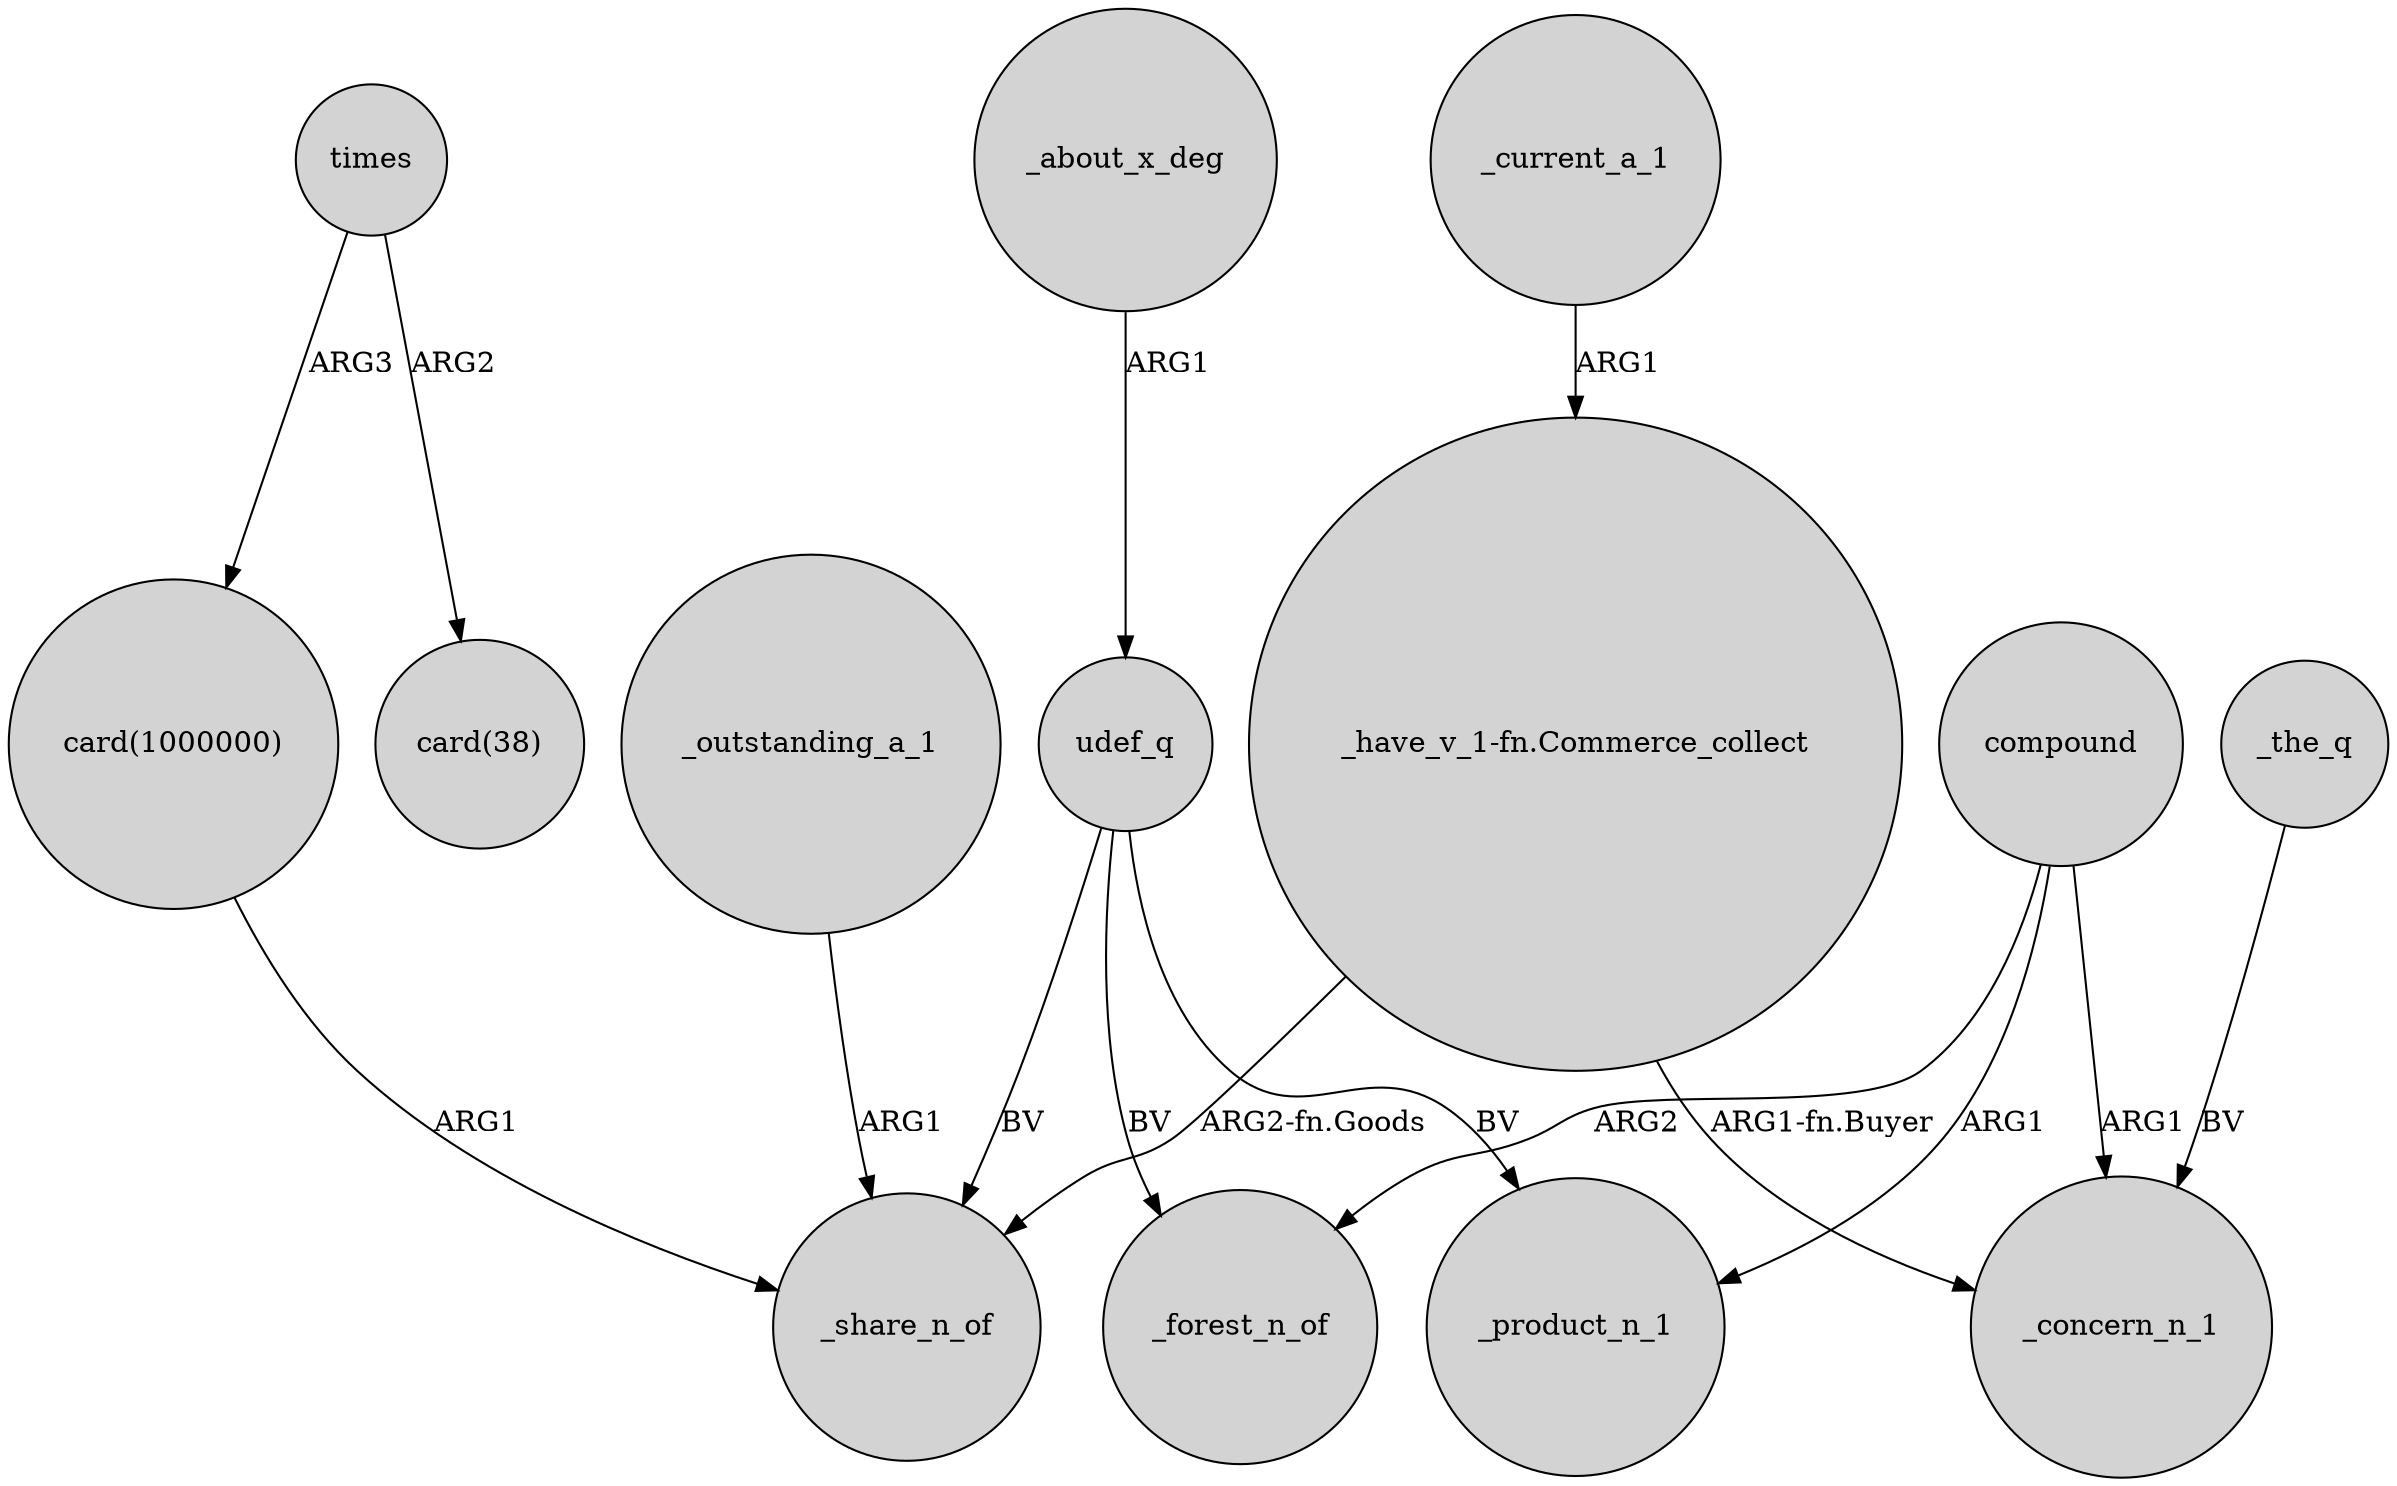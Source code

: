 digraph {
	node [shape=circle style=filled]
	times -> "card(1000000)" [label=ARG3]
	udef_q -> _product_n_1 [label=BV]
	compound -> _product_n_1 [label=ARG1]
	_current_a_1 -> "_have_v_1-fn.Commerce_collect" [label=ARG1]
	compound -> _forest_n_of [label=ARG2]
	udef_q -> _share_n_of [label=BV]
	_the_q -> _concern_n_1 [label=BV]
	times -> "card(38)" [label=ARG2]
	compound -> _concern_n_1 [label=ARG1]
	"_have_v_1-fn.Commerce_collect" -> _concern_n_1 [label="ARG1-fn.Buyer"]
	_about_x_deg -> udef_q [label=ARG1]
	udef_q -> _forest_n_of [label=BV]
	_outstanding_a_1 -> _share_n_of [label=ARG1]
	"card(1000000)" -> _share_n_of [label=ARG1]
	"_have_v_1-fn.Commerce_collect" -> _share_n_of [label="ARG2-fn.Goods"]
}
